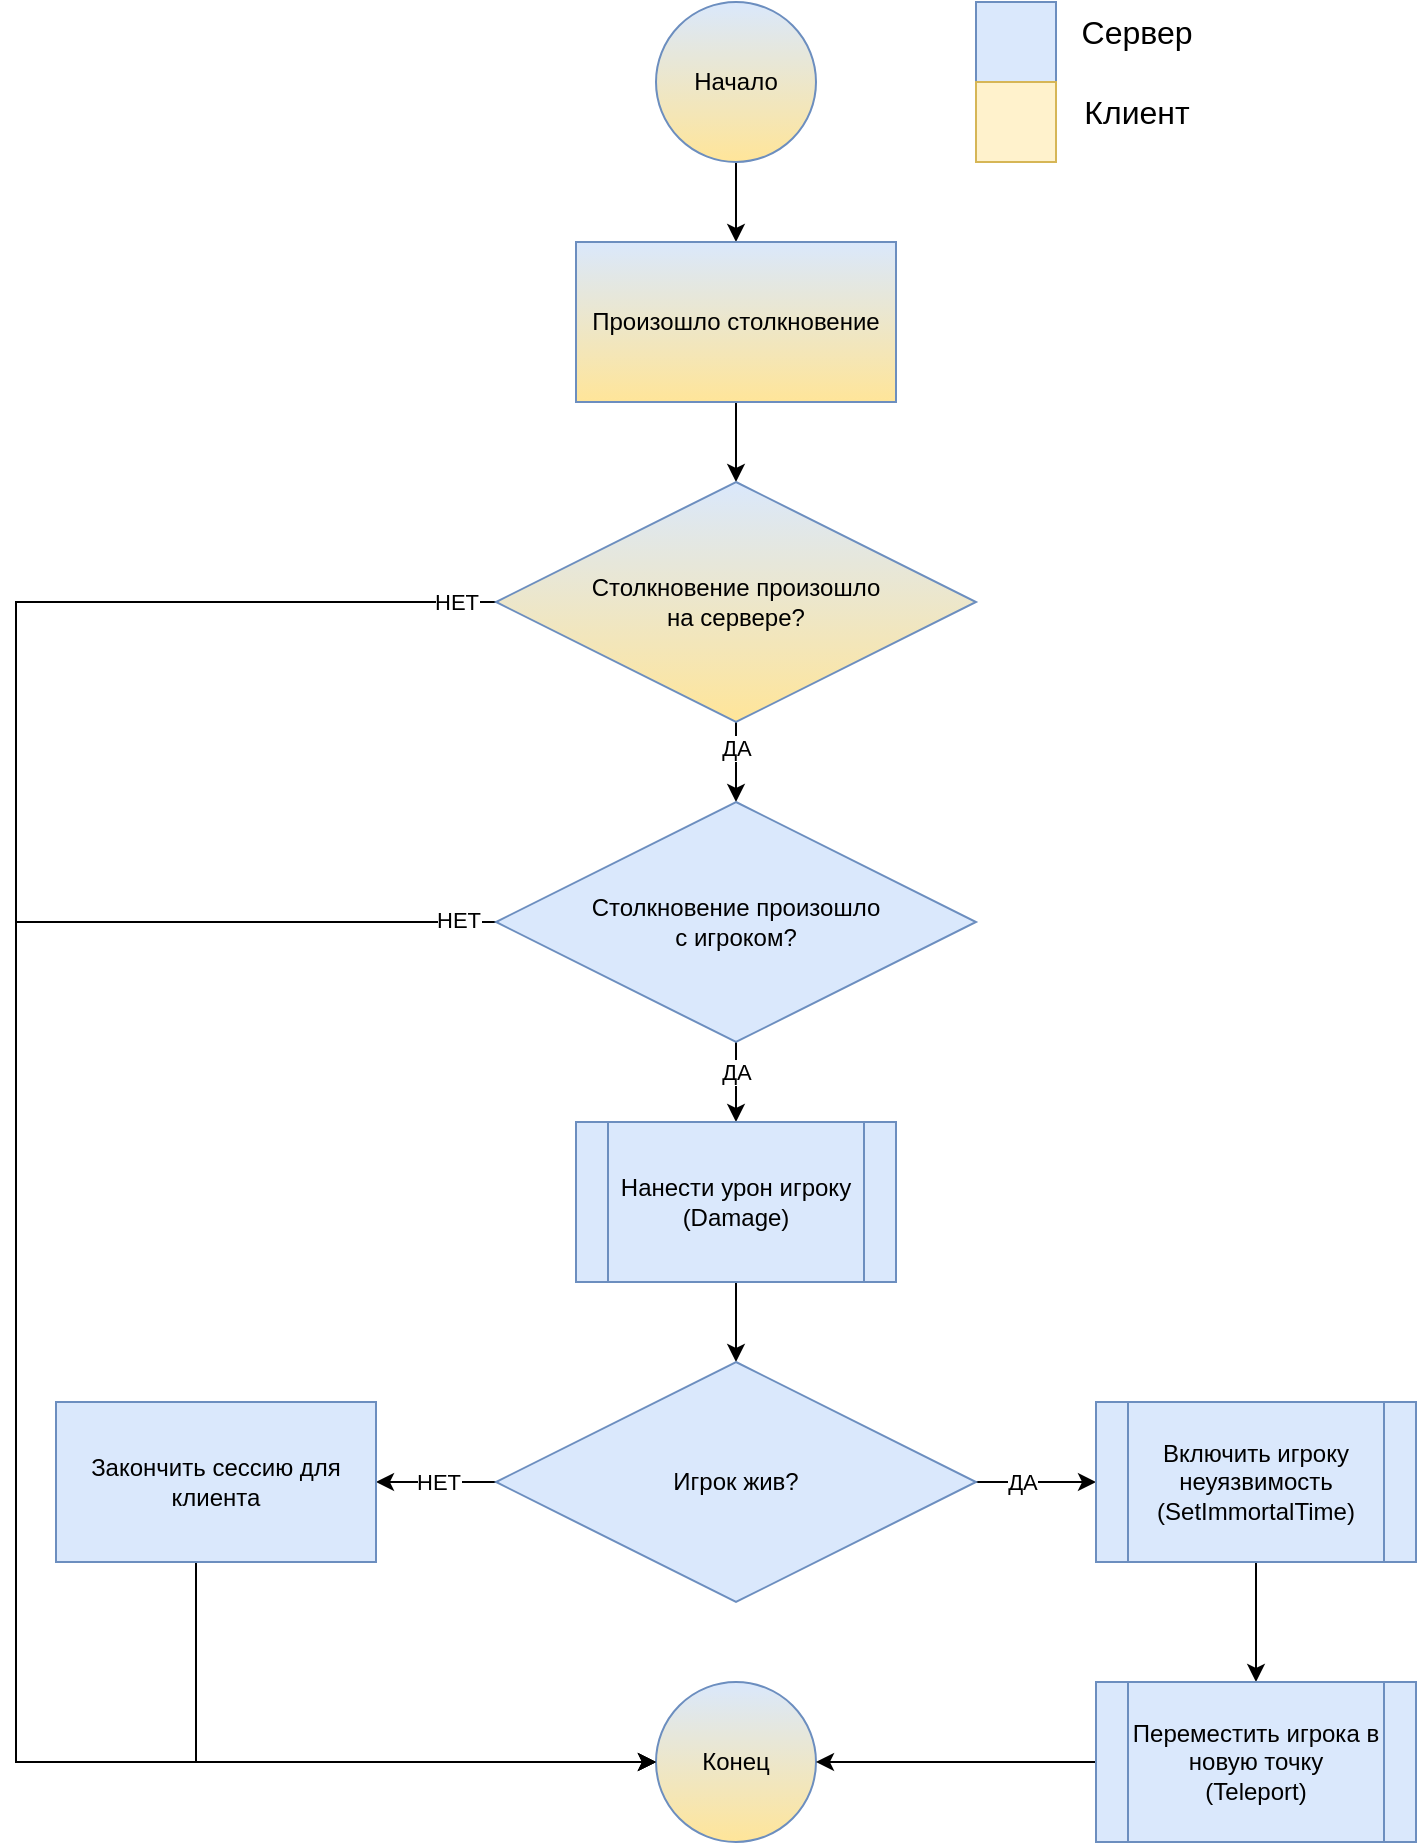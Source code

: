 <mxfile version="20.7.4" type="device"><diagram id="w22yAKPFHC_5qBytasHG" name="Page-1"><mxGraphModel dx="2208" dy="1354" grid="0" gridSize="10" guides="0" tooltips="1" connect="1" arrows="1" fold="1" page="0" pageScale="1" pageWidth="850" pageHeight="1100" math="0" shadow="0"><root><mxCell id="0"/><mxCell id="1" parent="0"/><mxCell id="D2UkpbIz1OlE958_eL-s-4" style="edgeStyle=orthogonalEdgeStyle;rounded=0;orthogonalLoop=1;jettySize=auto;html=1;" edge="1" parent="1" source="D2UkpbIz1OlE958_eL-s-1" target="D2UkpbIz1OlE958_eL-s-2"><mxGeometry relative="1" as="geometry"/></mxCell><mxCell id="D2UkpbIz1OlE958_eL-s-1" value="Начало" style="ellipse;whiteSpace=wrap;html=1;aspect=fixed;fillColor=#dae8fc;strokeColor=#6c8ebf;gradientColor=#FFE599;" vertex="1" parent="1"><mxGeometry x="120" y="-320" width="80" height="80" as="geometry"/></mxCell><mxCell id="D2UkpbIz1OlE958_eL-s-6" style="edgeStyle=orthogonalEdgeStyle;rounded=0;orthogonalLoop=1;jettySize=auto;html=1;" edge="1" parent="1" source="D2UkpbIz1OlE958_eL-s-2" target="D2UkpbIz1OlE958_eL-s-5"><mxGeometry relative="1" as="geometry"/></mxCell><mxCell id="D2UkpbIz1OlE958_eL-s-2" value="Произошло столкновение" style="rounded=0;whiteSpace=wrap;html=1;fillColor=#dae8fc;strokeColor=#6c8ebf;gradientColor=#FFE599;" vertex="1" parent="1"><mxGeometry x="80" y="-200" width="160" height="80" as="geometry"/></mxCell><mxCell id="D2UkpbIz1OlE958_eL-s-9" style="edgeStyle=orthogonalEdgeStyle;rounded=0;orthogonalLoop=1;jettySize=auto;html=1;" edge="1" parent="1" source="D2UkpbIz1OlE958_eL-s-5" target="D2UkpbIz1OlE958_eL-s-8"><mxGeometry relative="1" as="geometry"><Array as="points"><mxPoint x="-200" y="-20"/><mxPoint x="-200" y="560"/></Array></mxGeometry></mxCell><mxCell id="D2UkpbIz1OlE958_eL-s-30" value="НЕТ" style="edgeLabel;html=1;align=center;verticalAlign=middle;resizable=0;points=[];" vertex="1" connectable="0" parent="D2UkpbIz1OlE958_eL-s-9"><mxGeometry x="-0.965" relative="1" as="geometry"><mxPoint as="offset"/></mxGeometry></mxCell><mxCell id="D2UkpbIz1OlE958_eL-s-14" style="edgeStyle=orthogonalEdgeStyle;rounded=0;orthogonalLoop=1;jettySize=auto;html=1;" edge="1" parent="1" source="D2UkpbIz1OlE958_eL-s-5" target="D2UkpbIz1OlE958_eL-s-16"><mxGeometry relative="1" as="geometry"><mxPoint x="160" y="80" as="targetPoint"/></mxGeometry></mxCell><mxCell id="D2UkpbIz1OlE958_eL-s-15" value="ДА" style="edgeLabel;html=1;align=center;verticalAlign=middle;resizable=0;points=[];" vertex="1" connectable="0" parent="D2UkpbIz1OlE958_eL-s-14"><mxGeometry x="-0.369" relative="1" as="geometry"><mxPoint as="offset"/></mxGeometry></mxCell><mxCell id="D2UkpbIz1OlE958_eL-s-5" value="Столкновение произошло &lt;br&gt;на сервере?" style="rhombus;whiteSpace=wrap;html=1;fillColor=#dae8fc;strokeColor=#6c8ebf;gradientColor=#FFE599;" vertex="1" parent="1"><mxGeometry x="40" y="-80" width="240" height="120" as="geometry"/></mxCell><mxCell id="D2UkpbIz1OlE958_eL-s-8" value="Конец" style="ellipse;whiteSpace=wrap;html=1;aspect=fixed;fillColor=#dae8fc;strokeColor=#6c8ebf;gradientColor=#FFE599;" vertex="1" parent="1"><mxGeometry x="120" y="520" width="80" height="80" as="geometry"/></mxCell><mxCell id="D2UkpbIz1OlE958_eL-s-18" style="edgeStyle=orthogonalEdgeStyle;rounded=0;orthogonalLoop=1;jettySize=auto;html=1;" edge="1" parent="1" source="D2UkpbIz1OlE958_eL-s-16" target="D2UkpbIz1OlE958_eL-s-8"><mxGeometry relative="1" as="geometry"><Array as="points"><mxPoint x="-200" y="140"/><mxPoint x="-200" y="560"/></Array></mxGeometry></mxCell><mxCell id="D2UkpbIz1OlE958_eL-s-31" value="НЕТ" style="edgeLabel;html=1;align=center;verticalAlign=middle;resizable=0;points=[];" vertex="1" connectable="0" parent="D2UkpbIz1OlE958_eL-s-18"><mxGeometry x="-0.961" y="-1" relative="1" as="geometry"><mxPoint as="offset"/></mxGeometry></mxCell><mxCell id="D2UkpbIz1OlE958_eL-s-21" style="edgeStyle=orthogonalEdgeStyle;rounded=0;orthogonalLoop=1;jettySize=auto;html=1;" edge="1" parent="1" source="D2UkpbIz1OlE958_eL-s-16" target="D2UkpbIz1OlE958_eL-s-23"><mxGeometry relative="1" as="geometry"><mxPoint x="160" y="240" as="targetPoint"/></mxGeometry></mxCell><mxCell id="D2UkpbIz1OlE958_eL-s-22" value="ДА" style="edgeLabel;html=1;align=center;verticalAlign=middle;resizable=0;points=[];" vertex="1" connectable="0" parent="D2UkpbIz1OlE958_eL-s-21"><mxGeometry x="-0.24" relative="1" as="geometry"><mxPoint as="offset"/></mxGeometry></mxCell><mxCell id="D2UkpbIz1OlE958_eL-s-16" value="Столкновение произошло &lt;br&gt;с игроком?" style="rhombus;whiteSpace=wrap;html=1;fillColor=#dae8fc;strokeColor=#6c8ebf;" vertex="1" parent="1"><mxGeometry x="40" y="80" width="240" height="120" as="geometry"/></mxCell><mxCell id="D2UkpbIz1OlE958_eL-s-25" style="edgeStyle=orthogonalEdgeStyle;rounded=0;orthogonalLoop=1;jettySize=auto;html=1;" edge="1" parent="1" source="D2UkpbIz1OlE958_eL-s-23" target="D2UkpbIz1OlE958_eL-s-24"><mxGeometry relative="1" as="geometry"/></mxCell><mxCell id="D2UkpbIz1OlE958_eL-s-23" value="Нанести урон игроку&lt;br&gt;(Damage)" style="shape=process;whiteSpace=wrap;html=1;backgroundOutline=1;fillColor=#dae8fc;strokeColor=#6c8ebf;" vertex="1" parent="1"><mxGeometry x="80" y="240" width="160" height="80" as="geometry"/></mxCell><mxCell id="D2UkpbIz1OlE958_eL-s-27" style="edgeStyle=orthogonalEdgeStyle;rounded=0;orthogonalLoop=1;jettySize=auto;html=1;" edge="1" parent="1" source="D2UkpbIz1OlE958_eL-s-24" target="D2UkpbIz1OlE958_eL-s-26"><mxGeometry relative="1" as="geometry"><Array as="points"><mxPoint x="30" y="420"/><mxPoint x="30" y="420"/></Array></mxGeometry></mxCell><mxCell id="D2UkpbIz1OlE958_eL-s-28" value="НЕТ" style="edgeLabel;html=1;align=center;verticalAlign=middle;resizable=0;points=[];" vertex="1" connectable="0" parent="D2UkpbIz1OlE958_eL-s-27"><mxGeometry x="-0.317" relative="1" as="geometry"><mxPoint x="-9" as="offset"/></mxGeometry></mxCell><mxCell id="D2UkpbIz1OlE958_eL-s-33" style="edgeStyle=orthogonalEdgeStyle;rounded=0;orthogonalLoop=1;jettySize=auto;html=1;" edge="1" parent="1" source="D2UkpbIz1OlE958_eL-s-24" target="D2UkpbIz1OlE958_eL-s-32"><mxGeometry relative="1" as="geometry"/></mxCell><mxCell id="D2UkpbIz1OlE958_eL-s-34" value="ДА" style="edgeLabel;html=1;align=center;verticalAlign=middle;resizable=0;points=[];" vertex="1" connectable="0" parent="D2UkpbIz1OlE958_eL-s-33"><mxGeometry x="-0.242" relative="1" as="geometry"><mxPoint as="offset"/></mxGeometry></mxCell><mxCell id="D2UkpbIz1OlE958_eL-s-24" value="Игрок жив?" style="rhombus;whiteSpace=wrap;html=1;fillColor=#dae8fc;strokeColor=#6c8ebf;" vertex="1" parent="1"><mxGeometry x="40" y="360" width="240" height="120" as="geometry"/></mxCell><mxCell id="D2UkpbIz1OlE958_eL-s-29" style="edgeStyle=orthogonalEdgeStyle;rounded=0;orthogonalLoop=1;jettySize=auto;html=1;" edge="1" parent="1" source="D2UkpbIz1OlE958_eL-s-26" target="D2UkpbIz1OlE958_eL-s-8"><mxGeometry relative="1" as="geometry"><Array as="points"><mxPoint x="-110" y="560"/></Array></mxGeometry></mxCell><mxCell id="D2UkpbIz1OlE958_eL-s-26" value="Закончить сессию для клиента" style="rounded=0;whiteSpace=wrap;html=1;fillColor=#dae8fc;strokeColor=#6c8ebf;" vertex="1" parent="1"><mxGeometry x="-180" y="380" width="160" height="80" as="geometry"/></mxCell><mxCell id="D2UkpbIz1OlE958_eL-s-36" style="edgeStyle=orthogonalEdgeStyle;rounded=0;orthogonalLoop=1;jettySize=auto;html=1;" edge="1" parent="1" source="D2UkpbIz1OlE958_eL-s-32" target="D2UkpbIz1OlE958_eL-s-35"><mxGeometry relative="1" as="geometry"/></mxCell><mxCell id="D2UkpbIz1OlE958_eL-s-32" value="Включить игроку неуязвимость&lt;br&gt;(SetImmortalTime)" style="shape=process;whiteSpace=wrap;html=1;backgroundOutline=1;fillColor=#dae8fc;strokeColor=#6c8ebf;" vertex="1" parent="1"><mxGeometry x="340" y="380" width="160" height="80" as="geometry"/></mxCell><mxCell id="D2UkpbIz1OlE958_eL-s-37" style="edgeStyle=orthogonalEdgeStyle;rounded=0;orthogonalLoop=1;jettySize=auto;html=1;" edge="1" parent="1" source="D2UkpbIz1OlE958_eL-s-35" target="D2UkpbIz1OlE958_eL-s-8"><mxGeometry relative="1" as="geometry"/></mxCell><mxCell id="D2UkpbIz1OlE958_eL-s-35" value="Переместить игрока в новую точку&lt;br&gt;(Teleport)" style="shape=process;whiteSpace=wrap;html=1;backgroundOutline=1;fillColor=#dae8fc;strokeColor=#6c8ebf;" vertex="1" parent="1"><mxGeometry x="340" y="520" width="160" height="80" as="geometry"/></mxCell><mxCell id="D2UkpbIz1OlE958_eL-s-38" value="" style="rounded=0;whiteSpace=wrap;html=1;fillColor=#dae8fc;strokeColor=#6c8ebf;" vertex="1" parent="1"><mxGeometry x="280" y="-320" width="40" height="40" as="geometry"/></mxCell><mxCell id="D2UkpbIz1OlE958_eL-s-39" value="" style="rounded=0;whiteSpace=wrap;html=1;fillColor=#fff2cc;strokeColor=#d6b656;" vertex="1" parent="1"><mxGeometry x="280" y="-280" width="40" height="40" as="geometry"/></mxCell><mxCell id="D2UkpbIz1OlE958_eL-s-40" value="&lt;font style=&quot;font-size: 16px;&quot;&gt;Сервер&lt;/font&gt;" style="text;html=1;align=center;verticalAlign=middle;resizable=0;points=[];autosize=1;strokeColor=none;fillColor=none;" vertex="1" parent="1"><mxGeometry x="320" y="-320" width="80" height="30" as="geometry"/></mxCell><mxCell id="D2UkpbIz1OlE958_eL-s-41" value="&lt;font style=&quot;font-size: 16px;&quot;&gt;Клиент&lt;/font&gt;" style="text;html=1;align=center;verticalAlign=middle;resizable=0;points=[];autosize=1;strokeColor=none;fillColor=none;" vertex="1" parent="1"><mxGeometry x="320" y="-280" width="80" height="30" as="geometry"/></mxCell></root></mxGraphModel></diagram></mxfile>